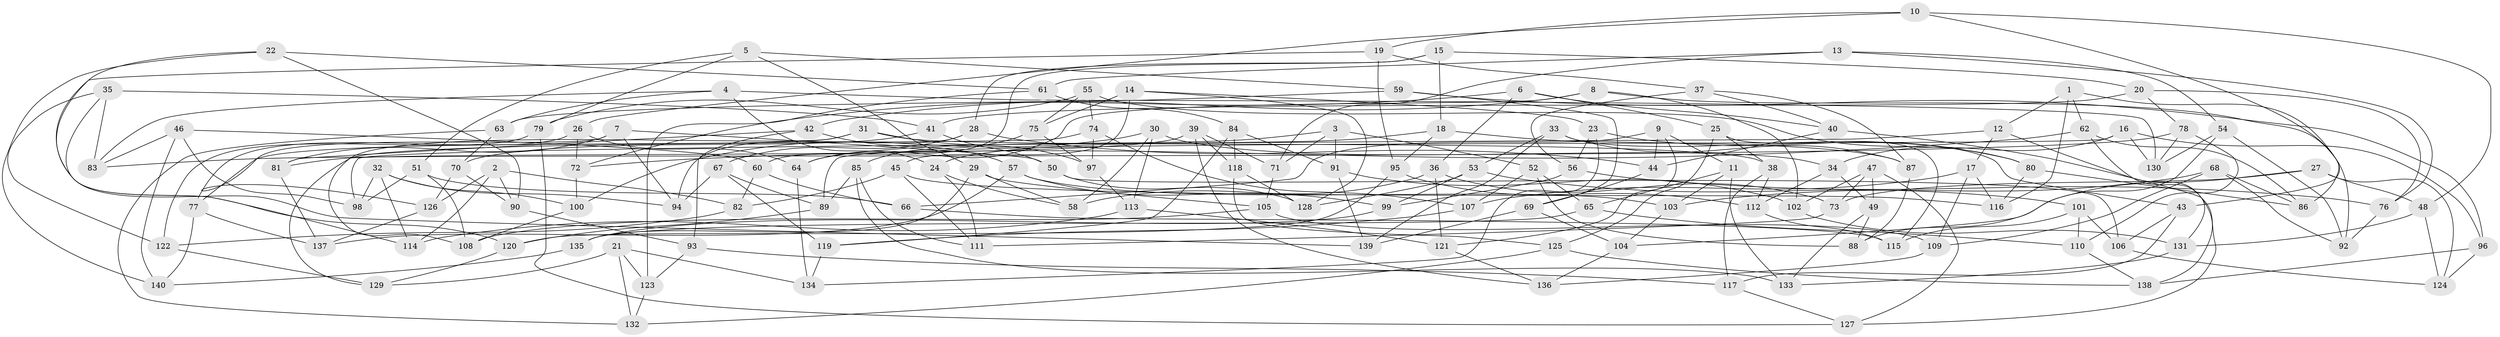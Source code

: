 // coarse degree distribution, {10: 0.01020408163265306, 4: 0.7040816326530612, 8: 0.030612244897959183, 5: 0.10204081632653061, 7: 0.04081632653061224, 3: 0.061224489795918366, 6: 0.030612244897959183, 9: 0.02040816326530612}
// Generated by graph-tools (version 1.1) at 2025/01/03/04/25 22:01:58]
// undirected, 140 vertices, 280 edges
graph export_dot {
graph [start="1"]
  node [color=gray90,style=filled];
  1;
  2;
  3;
  4;
  5;
  6;
  7;
  8;
  9;
  10;
  11;
  12;
  13;
  14;
  15;
  16;
  17;
  18;
  19;
  20;
  21;
  22;
  23;
  24;
  25;
  26;
  27;
  28;
  29;
  30;
  31;
  32;
  33;
  34;
  35;
  36;
  37;
  38;
  39;
  40;
  41;
  42;
  43;
  44;
  45;
  46;
  47;
  48;
  49;
  50;
  51;
  52;
  53;
  54;
  55;
  56;
  57;
  58;
  59;
  60;
  61;
  62;
  63;
  64;
  65;
  66;
  67;
  68;
  69;
  70;
  71;
  72;
  73;
  74;
  75;
  76;
  77;
  78;
  79;
  80;
  81;
  82;
  83;
  84;
  85;
  86;
  87;
  88;
  89;
  90;
  91;
  92;
  93;
  94;
  95;
  96;
  97;
  98;
  99;
  100;
  101;
  102;
  103;
  104;
  105;
  106;
  107;
  108;
  109;
  110;
  111;
  112;
  113;
  114;
  115;
  116;
  117;
  118;
  119;
  120;
  121;
  122;
  123;
  124;
  125;
  126;
  127;
  128;
  129;
  130;
  131;
  132;
  133;
  134;
  135;
  136;
  137;
  138;
  139;
  140;
  1 -- 62;
  1 -- 116;
  1 -- 86;
  1 -- 12;
  2 -- 90;
  2 -- 114;
  2 -- 126;
  2 -- 82;
  3 -- 71;
  3 -- 64;
  3 -- 52;
  3 -- 91;
  4 -- 130;
  4 -- 24;
  4 -- 83;
  4 -- 63;
  5 -- 59;
  5 -- 29;
  5 -- 79;
  5 -- 51;
  6 -- 25;
  6 -- 36;
  6 -- 40;
  6 -- 72;
  7 -- 81;
  7 -- 94;
  7 -- 50;
  7 -- 126;
  8 -- 102;
  8 -- 42;
  8 -- 92;
  8 -- 64;
  9 -- 121;
  9 -- 66;
  9 -- 44;
  9 -- 11;
  10 -- 48;
  10 -- 19;
  10 -- 26;
  10 -- 43;
  11 -- 103;
  11 -- 133;
  11 -- 65;
  12 -- 17;
  12 -- 98;
  12 -- 138;
  13 -- 76;
  13 -- 54;
  13 -- 61;
  13 -- 71;
  14 -- 45;
  14 -- 128;
  14 -- 23;
  14 -- 75;
  15 -- 18;
  15 -- 28;
  15 -- 20;
  15 -- 60;
  16 -- 34;
  16 -- 130;
  16 -- 89;
  16 -- 96;
  17 -- 109;
  17 -- 107;
  17 -- 116;
  18 -- 24;
  18 -- 87;
  18 -- 95;
  19 -- 95;
  19 -- 37;
  19 -- 120;
  20 -- 41;
  20 -- 76;
  20 -- 78;
  21 -- 123;
  21 -- 132;
  21 -- 134;
  21 -- 129;
  22 -- 90;
  22 -- 61;
  22 -- 140;
  22 -- 139;
  23 -- 134;
  23 -- 56;
  23 -- 80;
  24 -- 58;
  24 -- 111;
  25 -- 38;
  25 -- 125;
  25 -- 115;
  26 -- 77;
  26 -- 72;
  26 -- 64;
  27 -- 48;
  27 -- 104;
  27 -- 124;
  27 -- 73;
  28 -- 67;
  28 -- 44;
  28 -- 94;
  29 -- 58;
  29 -- 135;
  29 -- 105;
  30 -- 100;
  30 -- 58;
  30 -- 113;
  30 -- 34;
  31 -- 97;
  31 -- 77;
  31 -- 38;
  31 -- 108;
  32 -- 114;
  32 -- 100;
  32 -- 98;
  32 -- 94;
  33 -- 53;
  33 -- 139;
  33 -- 43;
  33 -- 87;
  34 -- 112;
  34 -- 49;
  35 -- 41;
  35 -- 122;
  35 -- 83;
  35 -- 114;
  36 -- 73;
  36 -- 121;
  36 -- 58;
  37 -- 56;
  37 -- 40;
  37 -- 87;
  38 -- 117;
  38 -- 112;
  39 -- 118;
  39 -- 71;
  39 -- 136;
  39 -- 81;
  40 -- 127;
  40 -- 44;
  41 -- 70;
  41 -- 50;
  42 -- 57;
  42 -- 81;
  42 -- 93;
  43 -- 117;
  43 -- 106;
  44 -- 69;
  45 -- 82;
  45 -- 111;
  45 -- 116;
  46 -- 83;
  46 -- 140;
  46 -- 60;
  46 -- 98;
  47 -- 102;
  47 -- 49;
  47 -- 73;
  47 -- 127;
  48 -- 124;
  48 -- 131;
  49 -- 133;
  49 -- 88;
  50 -- 106;
  50 -- 128;
  51 -- 98;
  51 -- 108;
  51 -- 66;
  52 -- 107;
  52 -- 88;
  52 -- 65;
  53 -- 128;
  53 -- 101;
  53 -- 99;
  54 -- 130;
  54 -- 88;
  54 -- 92;
  55 -- 80;
  55 -- 79;
  55 -- 75;
  55 -- 74;
  56 -- 76;
  56 -- 99;
  57 -- 99;
  57 -- 137;
  57 -- 103;
  59 -- 96;
  59 -- 69;
  59 -- 63;
  60 -- 82;
  60 -- 66;
  61 -- 84;
  61 -- 123;
  62 -- 72;
  62 -- 86;
  62 -- 131;
  63 -- 132;
  63 -- 70;
  64 -- 134;
  65 -- 110;
  65 -- 135;
  66 -- 115;
  67 -- 89;
  67 -- 94;
  67 -- 119;
  68 -- 92;
  68 -- 103;
  68 -- 86;
  68 -- 109;
  69 -- 139;
  69 -- 104;
  70 -- 126;
  70 -- 90;
  71 -- 105;
  72 -- 100;
  73 -- 111;
  74 -- 107;
  74 -- 129;
  74 -- 97;
  75 -- 97;
  75 -- 85;
  76 -- 92;
  77 -- 140;
  77 -- 137;
  78 -- 130;
  78 -- 110;
  78 -- 83;
  79 -- 122;
  79 -- 127;
  80 -- 86;
  80 -- 116;
  81 -- 137;
  82 -- 122;
  84 -- 118;
  84 -- 91;
  84 -- 119;
  85 -- 133;
  85 -- 111;
  85 -- 89;
  87 -- 88;
  89 -- 120;
  90 -- 93;
  91 -- 102;
  91 -- 139;
  93 -- 123;
  93 -- 117;
  95 -- 112;
  95 -- 120;
  96 -- 124;
  96 -- 138;
  97 -- 113;
  99 -- 135;
  100 -- 108;
  101 -- 110;
  101 -- 106;
  101 -- 115;
  102 -- 131;
  103 -- 104;
  104 -- 136;
  105 -- 108;
  105 -- 109;
  106 -- 124;
  107 -- 119;
  109 -- 136;
  110 -- 138;
  112 -- 115;
  113 -- 121;
  113 -- 114;
  117 -- 127;
  118 -- 128;
  118 -- 125;
  119 -- 134;
  120 -- 129;
  121 -- 136;
  122 -- 129;
  123 -- 132;
  125 -- 132;
  125 -- 138;
  126 -- 137;
  131 -- 133;
  135 -- 140;
}
